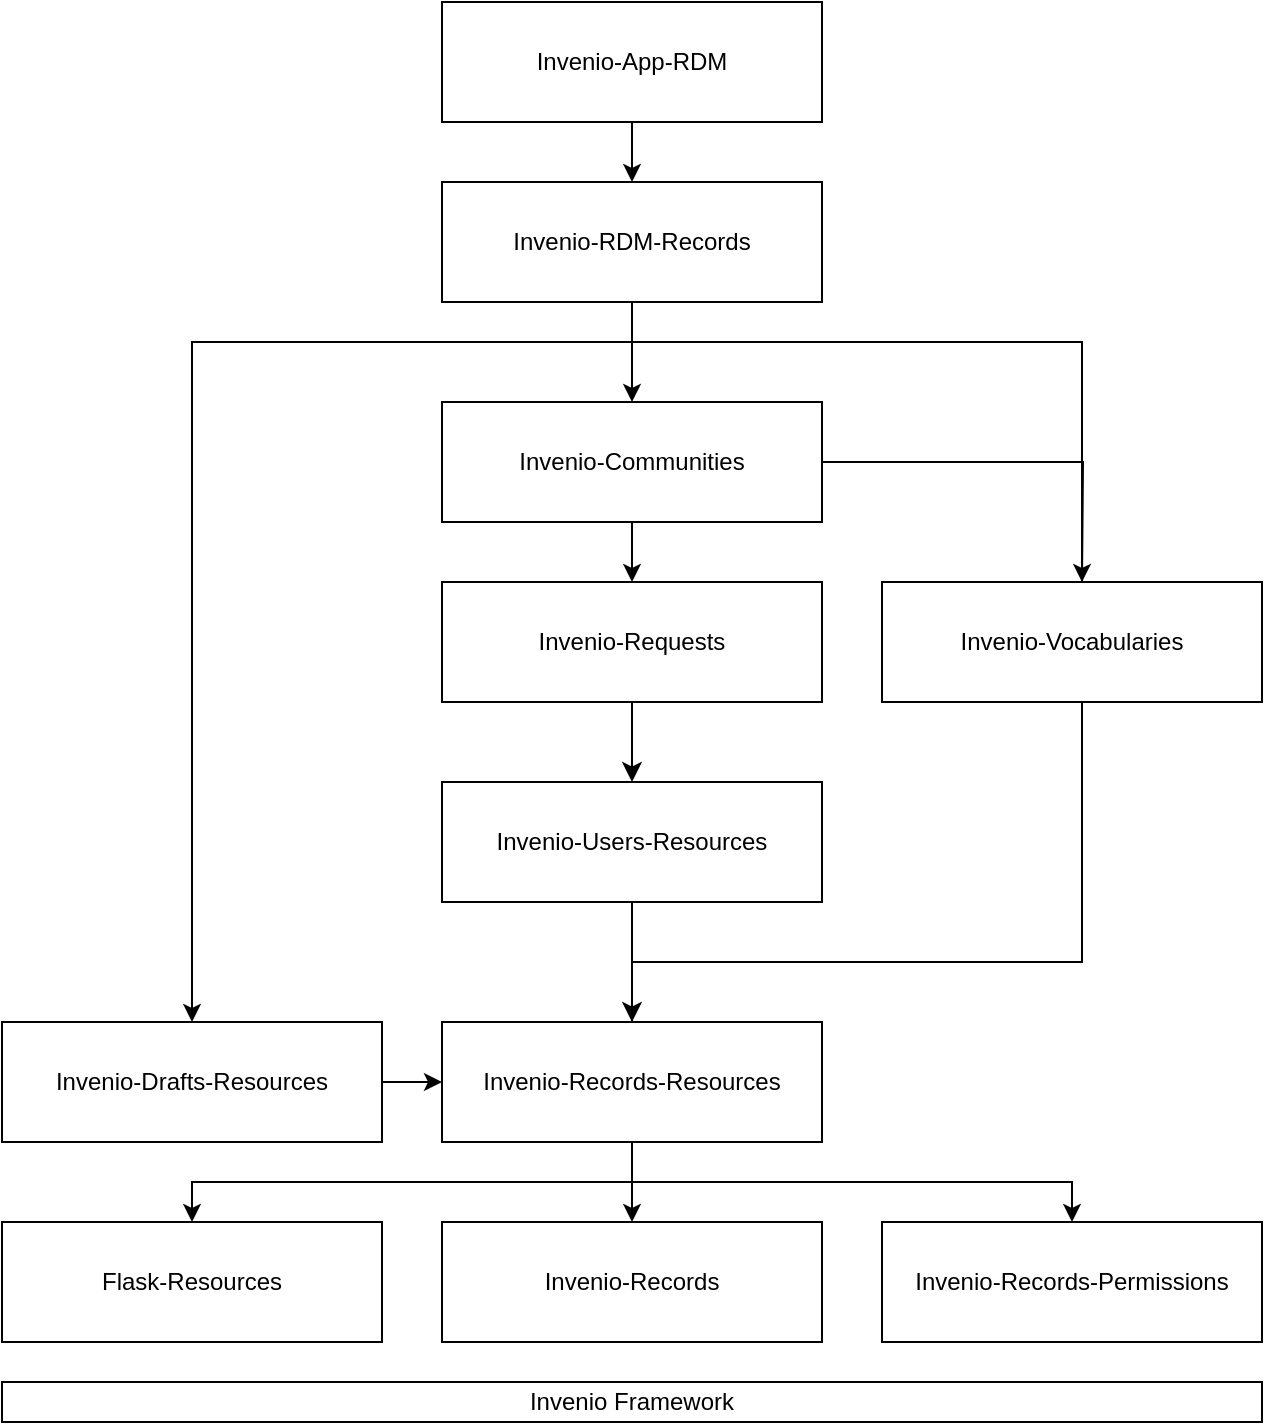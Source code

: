 <mxfile version="20.0.1" type="device"><diagram id="EmkaXJpMC32BixH4nv-2" name="Page-1"><mxGraphModel dx="1376" dy="762" grid="1" gridSize="10" guides="1" tooltips="1" connect="1" arrows="1" fold="1" page="1" pageScale="1" pageWidth="827" pageHeight="1169" math="0" shadow="0"><root><mxCell id="0"/><mxCell id="1" parent="0"/><mxCell id="QLBkjwHdiX9DRDDfnd2x-23" style="edgeStyle=orthogonalEdgeStyle;rounded=0;orthogonalLoop=1;jettySize=auto;html=1;exitX=0.5;exitY=1;exitDx=0;exitDy=0;entryX=0.5;entryY=0;entryDx=0;entryDy=0;" parent="1" source="QLBkjwHdiX9DRDDfnd2x-1" target="QLBkjwHdiX9DRDDfnd2x-2" edge="1"><mxGeometry relative="1" as="geometry"/></mxCell><mxCell id="QLBkjwHdiX9DRDDfnd2x-1" value="Invenio-App-RDM" style="rounded=0;whiteSpace=wrap;html=1;" parent="1" vertex="1"><mxGeometry x="300" y="40" width="190" height="60" as="geometry"/></mxCell><mxCell id="QLBkjwHdiX9DRDDfnd2x-19" style="edgeStyle=orthogonalEdgeStyle;rounded=0;orthogonalLoop=1;jettySize=auto;html=1;exitX=0.5;exitY=1;exitDx=0;exitDy=0;entryX=0.5;entryY=0;entryDx=0;entryDy=0;" parent="1" source="QLBkjwHdiX9DRDDfnd2x-2" target="QLBkjwHdiX9DRDDfnd2x-5" edge="1"><mxGeometry relative="1" as="geometry"/></mxCell><mxCell id="QLBkjwHdiX9DRDDfnd2x-20" style="edgeStyle=orthogonalEdgeStyle;rounded=0;orthogonalLoop=1;jettySize=auto;html=1;exitX=0.5;exitY=1;exitDx=0;exitDy=0;" parent="1" source="QLBkjwHdiX9DRDDfnd2x-2" target="QLBkjwHdiX9DRDDfnd2x-11" edge="1"><mxGeometry relative="1" as="geometry"><Array as="points"><mxPoint x="395" y="210"/><mxPoint x="620" y="210"/></Array></mxGeometry></mxCell><mxCell id="QLBkjwHdiX9DRDDfnd2x-22" style="edgeStyle=orthogonalEdgeStyle;rounded=0;orthogonalLoop=1;jettySize=auto;html=1;exitX=0.5;exitY=1;exitDx=0;exitDy=0;" parent="1" source="QLBkjwHdiX9DRDDfnd2x-2" target="QLBkjwHdiX9DRDDfnd2x-6" edge="1"><mxGeometry relative="1" as="geometry"><Array as="points"><mxPoint x="395" y="210"/><mxPoint x="175" y="210"/></Array></mxGeometry></mxCell><mxCell id="QLBkjwHdiX9DRDDfnd2x-2" value="Invenio-RDM-Records" style="rounded=0;whiteSpace=wrap;html=1;" parent="1" vertex="1"><mxGeometry x="300" y="130" width="190" height="60" as="geometry"/></mxCell><mxCell id="QFEav1UfR14ov9QWBapz-9" style="edgeStyle=orthogonalEdgeStyle;rounded=0;orthogonalLoop=1;jettySize=auto;html=1;exitX=0.5;exitY=1;exitDx=0;exitDy=0;entryX=0.5;entryY=0;entryDx=0;entryDy=0;endArrow=classic;endFill=1;endSize=7;" edge="1" parent="1" source="QLBkjwHdiX9DRDDfnd2x-4" target="QFEav1UfR14ov9QWBapz-8"><mxGeometry relative="1" as="geometry"/></mxCell><mxCell id="QLBkjwHdiX9DRDDfnd2x-4" value="Invenio-Requests" style="rounded=0;whiteSpace=wrap;html=1;" parent="1" vertex="1"><mxGeometry x="300" y="330" width="190" height="60" as="geometry"/></mxCell><mxCell id="QLBkjwHdiX9DRDDfnd2x-18" style="edgeStyle=orthogonalEdgeStyle;rounded=0;orthogonalLoop=1;jettySize=auto;html=1;exitX=0.5;exitY=1;exitDx=0;exitDy=0;entryX=0.5;entryY=0;entryDx=0;entryDy=0;" parent="1" source="QLBkjwHdiX9DRDDfnd2x-5" target="QLBkjwHdiX9DRDDfnd2x-4" edge="1"><mxGeometry relative="1" as="geometry"/></mxCell><mxCell id="QFEav1UfR14ov9QWBapz-7" style="edgeStyle=orthogonalEdgeStyle;rounded=0;orthogonalLoop=1;jettySize=auto;html=1;endArrow=none;endFill=0;endSize=7;" edge="1" parent="1" source="QLBkjwHdiX9DRDDfnd2x-5"><mxGeometry relative="1" as="geometry"><mxPoint x="620" y="330" as="targetPoint"/></mxGeometry></mxCell><mxCell id="QLBkjwHdiX9DRDDfnd2x-5" value="Invenio-Communities" style="rounded=0;whiteSpace=wrap;html=1;" parent="1" vertex="1"><mxGeometry x="300" y="240" width="190" height="60" as="geometry"/></mxCell><mxCell id="QLBkjwHdiX9DRDDfnd2x-24" style="edgeStyle=orthogonalEdgeStyle;rounded=0;orthogonalLoop=1;jettySize=auto;html=1;exitX=1;exitY=0.5;exitDx=0;exitDy=0;entryX=0;entryY=0.5;entryDx=0;entryDy=0;" parent="1" source="QLBkjwHdiX9DRDDfnd2x-6" target="QLBkjwHdiX9DRDDfnd2x-7" edge="1"><mxGeometry relative="1" as="geometry"/></mxCell><mxCell id="QLBkjwHdiX9DRDDfnd2x-6" value="Invenio-Drafts-Resources" style="rounded=0;whiteSpace=wrap;html=1;" parent="1" vertex="1"><mxGeometry x="80" y="550" width="190" height="60" as="geometry"/></mxCell><mxCell id="QLBkjwHdiX9DRDDfnd2x-15" style="edgeStyle=orthogonalEdgeStyle;rounded=0;orthogonalLoop=1;jettySize=auto;html=1;exitX=0.5;exitY=1;exitDx=0;exitDy=0;" parent="1" source="QLBkjwHdiX9DRDDfnd2x-7" target="QLBkjwHdiX9DRDDfnd2x-8" edge="1"><mxGeometry relative="1" as="geometry"/></mxCell><mxCell id="QLBkjwHdiX9DRDDfnd2x-16" style="edgeStyle=orthogonalEdgeStyle;rounded=0;orthogonalLoop=1;jettySize=auto;html=1;exitX=0.5;exitY=1;exitDx=0;exitDy=0;" parent="1" source="QLBkjwHdiX9DRDDfnd2x-7" target="QLBkjwHdiX9DRDDfnd2x-9" edge="1"><mxGeometry relative="1" as="geometry"/></mxCell><mxCell id="QLBkjwHdiX9DRDDfnd2x-17" style="edgeStyle=orthogonalEdgeStyle;rounded=0;orthogonalLoop=1;jettySize=auto;html=1;exitX=0.5;exitY=1;exitDx=0;exitDy=0;" parent="1" source="QLBkjwHdiX9DRDDfnd2x-7" target="QLBkjwHdiX9DRDDfnd2x-10" edge="1"><mxGeometry relative="1" as="geometry"/></mxCell><mxCell id="QLBkjwHdiX9DRDDfnd2x-7" value="Invenio-Records-Resources" style="rounded=0;whiteSpace=wrap;html=1;" parent="1" vertex="1"><mxGeometry x="300" y="550" width="190" height="60" as="geometry"/></mxCell><mxCell id="QLBkjwHdiX9DRDDfnd2x-8" value="Flask-Resources" style="rounded=0;whiteSpace=wrap;html=1;" parent="1" vertex="1"><mxGeometry x="80" y="650" width="190" height="60" as="geometry"/></mxCell><mxCell id="QLBkjwHdiX9DRDDfnd2x-9" value="Invenio-Records" style="rounded=0;whiteSpace=wrap;html=1;" parent="1" vertex="1"><mxGeometry x="300" y="650" width="190" height="60" as="geometry"/></mxCell><mxCell id="QLBkjwHdiX9DRDDfnd2x-10" value="Invenio-Records-Permissions" style="rounded=0;whiteSpace=wrap;html=1;" parent="1" vertex="1"><mxGeometry x="520" y="650" width="190" height="60" as="geometry"/></mxCell><mxCell id="QLBkjwHdiX9DRDDfnd2x-14" style="edgeStyle=orthogonalEdgeStyle;rounded=0;orthogonalLoop=1;jettySize=auto;html=1;exitX=0.5;exitY=1;exitDx=0;exitDy=0;endArrow=none;endFill=0;entryX=0.5;entryY=0;entryDx=0;entryDy=0;" parent="1" source="QLBkjwHdiX9DRDDfnd2x-11" target="QLBkjwHdiX9DRDDfnd2x-7" edge="1"><mxGeometry relative="1" as="geometry"><mxPoint x="400" y="530" as="targetPoint"/><Array as="points"><mxPoint x="620" y="390"/><mxPoint x="620" y="520"/><mxPoint x="395" y="520"/></Array></mxGeometry></mxCell><mxCell id="QLBkjwHdiX9DRDDfnd2x-11" value="Invenio-Vocabularies" style="rounded=0;whiteSpace=wrap;html=1;" parent="1" vertex="1"><mxGeometry x="520" y="330" width="190" height="60" as="geometry"/></mxCell><mxCell id="QLBkjwHdiX9DRDDfnd2x-25" value="Invenio Framework" style="rounded=0;whiteSpace=wrap;html=1;" parent="1" vertex="1"><mxGeometry x="80" y="730" width="630" height="20" as="geometry"/></mxCell><mxCell id="QFEav1UfR14ov9QWBapz-10" style="edgeStyle=orthogonalEdgeStyle;rounded=0;orthogonalLoop=1;jettySize=auto;html=1;exitX=0.5;exitY=1;exitDx=0;exitDy=0;endArrow=classic;endFill=1;endSize=7;" edge="1" parent="1" source="QFEav1UfR14ov9QWBapz-8" target="QLBkjwHdiX9DRDDfnd2x-7"><mxGeometry relative="1" as="geometry"/></mxCell><mxCell id="QFEav1UfR14ov9QWBapz-8" value="Invenio-Users-Resources" style="rounded=0;whiteSpace=wrap;html=1;" vertex="1" parent="1"><mxGeometry x="300" y="430" width="190" height="60" as="geometry"/></mxCell></root></mxGraphModel></diagram></mxfile>